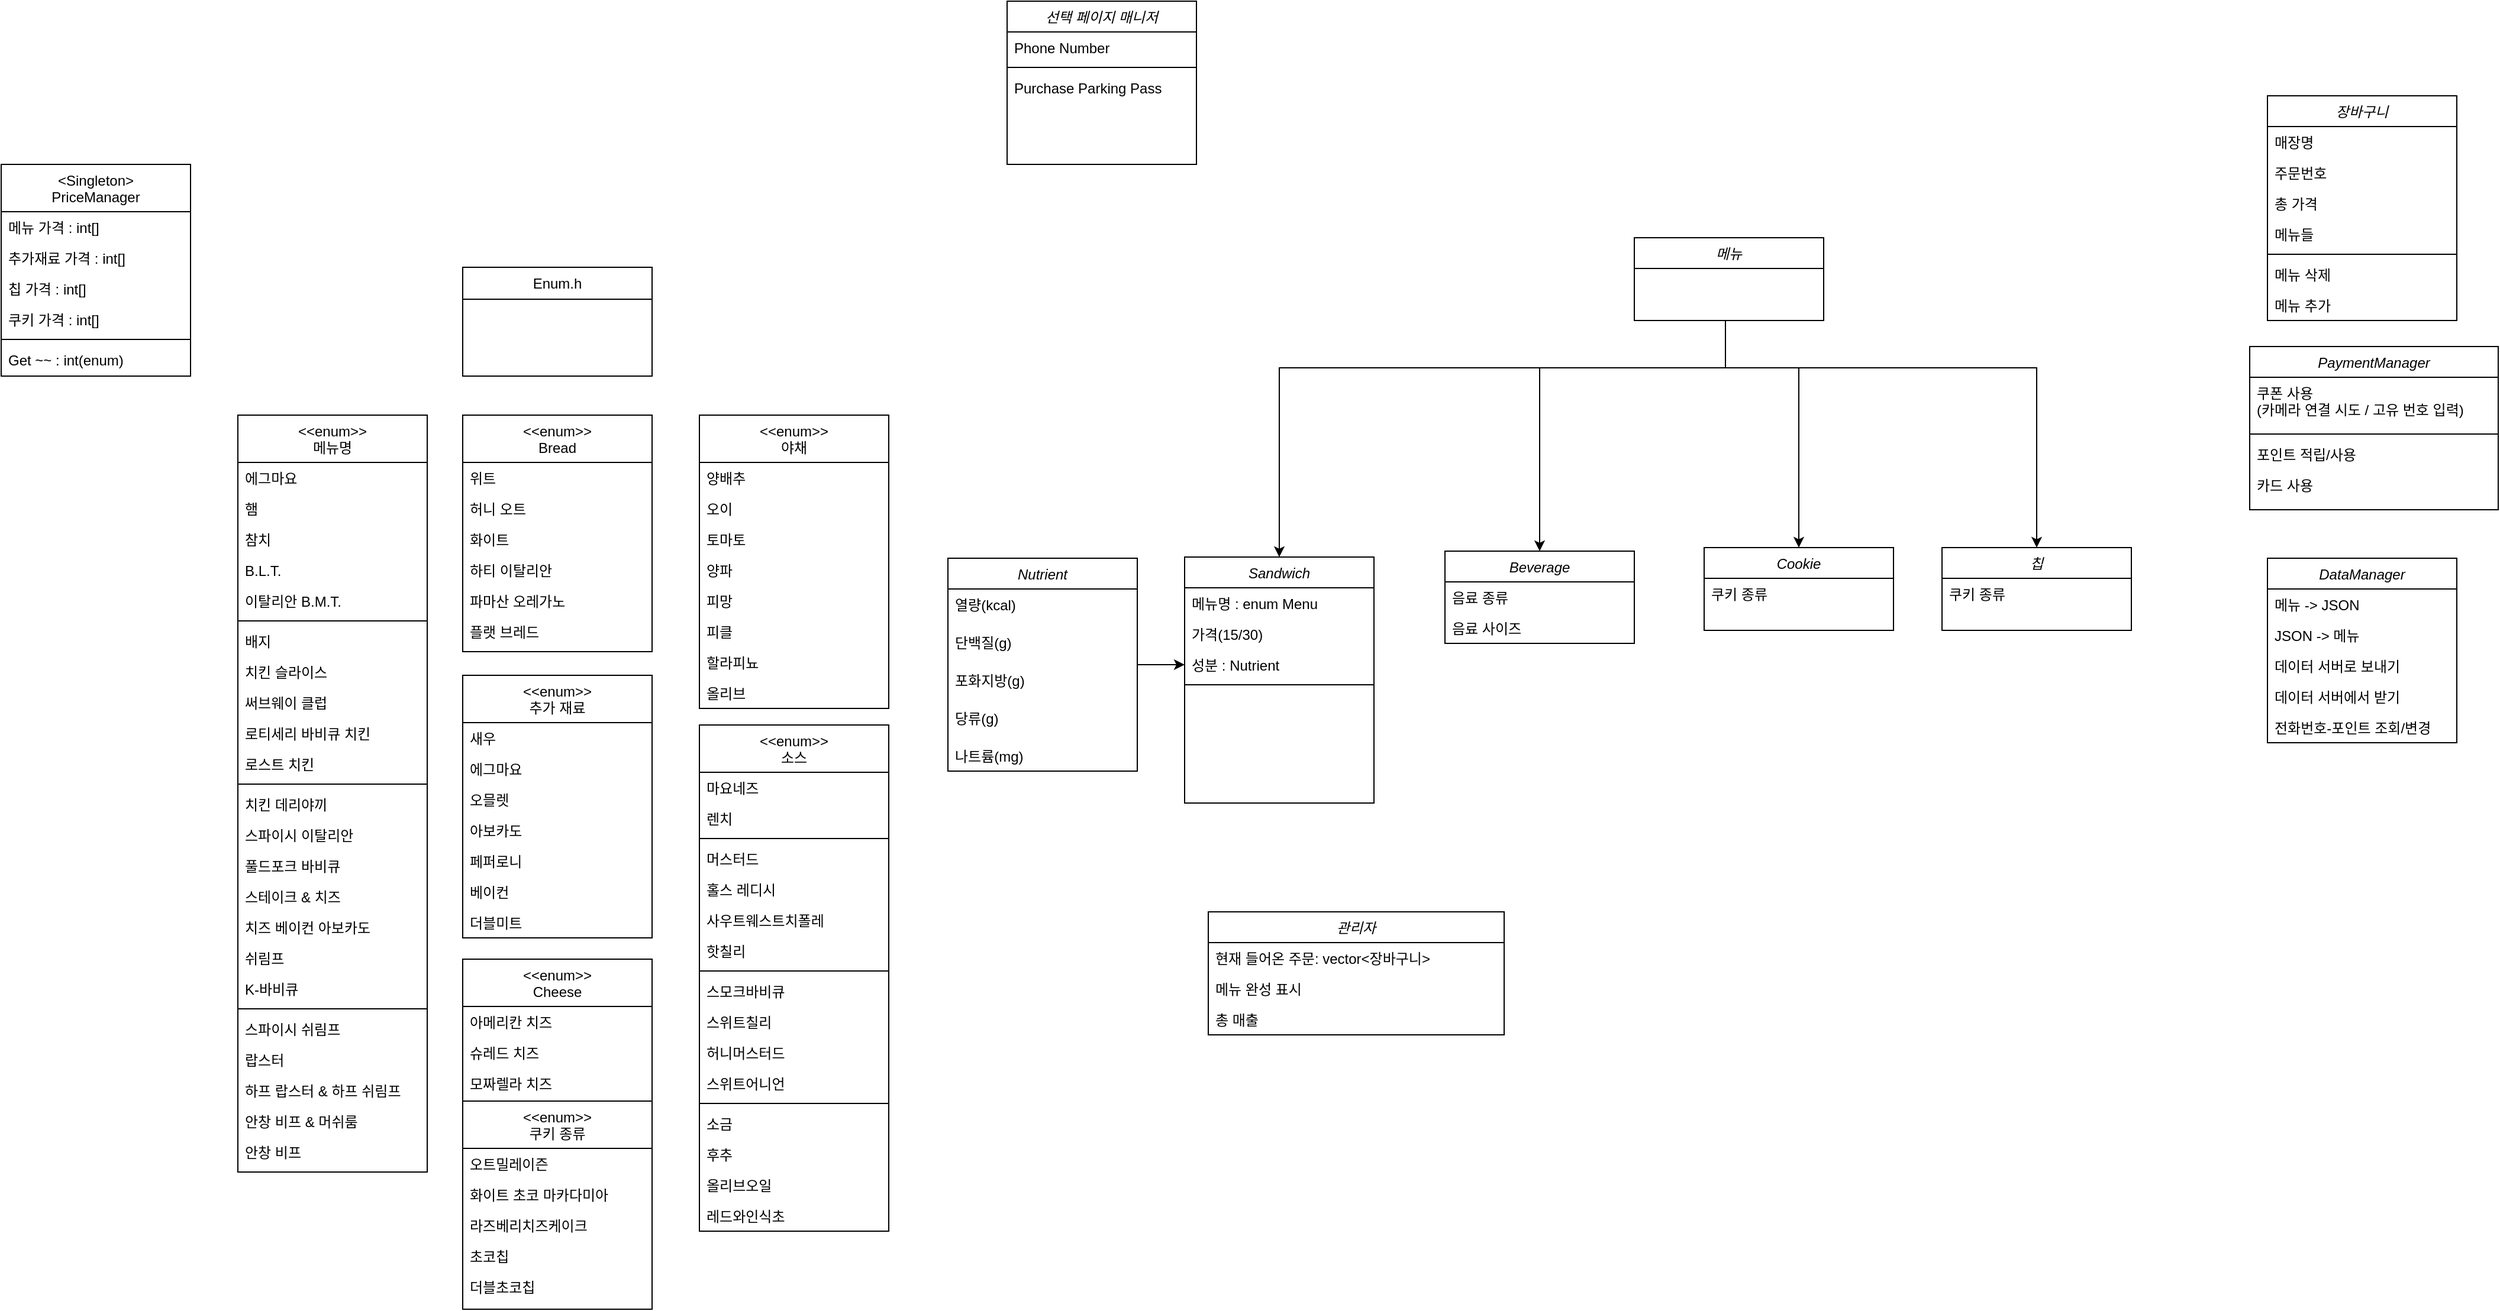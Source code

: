 <mxfile version="24.5.5" type="github">
  <diagram id="C5RBs43oDa-KdzZeNtuy" name="Page-1">
    <mxGraphModel dx="2555" dy="922" grid="1" gridSize="10" guides="1" tooltips="1" connect="1" arrows="1" fold="1" page="1" pageScale="1" pageWidth="827" pageHeight="1169" math="0" shadow="0">
      <root>
        <mxCell id="WIyWlLk6GJQsqaUBKTNV-0" />
        <mxCell id="WIyWlLk6GJQsqaUBKTNV-1" parent="WIyWlLk6GJQsqaUBKTNV-0" />
        <mxCell id="HlhbXuRmDf55zSFs6pWT-0" value="Sandwich" style="swimlane;fontStyle=2;align=center;verticalAlign=top;childLayout=stackLayout;horizontal=1;startSize=26;horizontalStack=0;resizeParent=1;resizeLast=0;collapsible=1;marginBottom=0;rounded=0;shadow=0;strokeWidth=1;" vertex="1" parent="WIyWlLk6GJQsqaUBKTNV-1">
          <mxGeometry x="290" y="590" width="160" height="208" as="geometry">
            <mxRectangle x="230" y="140" width="160" height="26" as="alternateBounds" />
          </mxGeometry>
        </mxCell>
        <mxCell id="HlhbXuRmDf55zSFs6pWT-2" value="메뉴명 : enum Menu" style="text;align=left;verticalAlign=top;spacingLeft=4;spacingRight=4;overflow=hidden;rotatable=0;points=[[0,0.5],[1,0.5]];portConstraint=eastwest;rounded=0;shadow=0;html=0;" vertex="1" parent="HlhbXuRmDf55zSFs6pWT-0">
          <mxGeometry y="26" width="160" height="26" as="geometry" />
        </mxCell>
        <mxCell id="HlhbXuRmDf55zSFs6pWT-18" value="가격(15/30)" style="text;align=left;verticalAlign=top;spacingLeft=4;spacingRight=4;overflow=hidden;rotatable=0;points=[[0,0.5],[1,0.5]];portConstraint=eastwest;rounded=0;shadow=0;html=0;" vertex="1" parent="HlhbXuRmDf55zSFs6pWT-0">
          <mxGeometry y="52" width="160" height="26" as="geometry" />
        </mxCell>
        <mxCell id="HlhbXuRmDf55zSFs6pWT-5" value="성분 : Nutrient" style="text;align=left;verticalAlign=top;spacingLeft=4;spacingRight=4;overflow=hidden;rotatable=0;points=[[0,0.5],[1,0.5]];portConstraint=eastwest;" vertex="1" parent="HlhbXuRmDf55zSFs6pWT-0">
          <mxGeometry y="78" width="160" height="26" as="geometry" />
        </mxCell>
        <mxCell id="HlhbXuRmDf55zSFs6pWT-4" value="" style="line;html=1;strokeWidth=1;align=left;verticalAlign=middle;spacingTop=-1;spacingLeft=3;spacingRight=3;rotatable=0;labelPosition=right;points=[];portConstraint=eastwest;" vertex="1" parent="HlhbXuRmDf55zSFs6pWT-0">
          <mxGeometry y="104" width="160" height="8" as="geometry" />
        </mxCell>
        <mxCell id="HlhbXuRmDf55zSFs6pWT-6" value="Beverage" style="swimlane;fontStyle=2;align=center;verticalAlign=top;childLayout=stackLayout;horizontal=1;startSize=26;horizontalStack=0;resizeParent=1;resizeLast=0;collapsible=1;marginBottom=0;rounded=0;shadow=0;strokeWidth=1;" vertex="1" parent="WIyWlLk6GJQsqaUBKTNV-1">
          <mxGeometry x="510" y="585" width="160" height="78" as="geometry">
            <mxRectangle x="230" y="140" width="160" height="26" as="alternateBounds" />
          </mxGeometry>
        </mxCell>
        <mxCell id="HlhbXuRmDf55zSFs6pWT-7" value="음료 종류" style="text;align=left;verticalAlign=top;spacingLeft=4;spacingRight=4;overflow=hidden;rotatable=0;points=[[0,0.5],[1,0.5]];portConstraint=eastwest;rounded=0;shadow=0;html=0;" vertex="1" parent="HlhbXuRmDf55zSFs6pWT-6">
          <mxGeometry y="26" width="160" height="26" as="geometry" />
        </mxCell>
        <mxCell id="HlhbXuRmDf55zSFs6pWT-9" value="음료 사이즈" style="text;align=left;verticalAlign=top;spacingLeft=4;spacingRight=4;overflow=hidden;rotatable=0;points=[[0,0.5],[1,0.5]];portConstraint=eastwest;" vertex="1" parent="HlhbXuRmDf55zSFs6pWT-6">
          <mxGeometry y="52" width="160" height="26" as="geometry" />
        </mxCell>
        <mxCell id="HlhbXuRmDf55zSFs6pWT-14" value="PaymentManager" style="swimlane;fontStyle=2;align=center;verticalAlign=top;childLayout=stackLayout;horizontal=1;startSize=26;horizontalStack=0;resizeParent=1;resizeLast=0;collapsible=1;marginBottom=0;rounded=0;shadow=0;strokeWidth=1;" vertex="1" parent="WIyWlLk6GJQsqaUBKTNV-1">
          <mxGeometry x="1190" y="412" width="210" height="138" as="geometry">
            <mxRectangle x="230" y="140" width="160" height="26" as="alternateBounds" />
          </mxGeometry>
        </mxCell>
        <mxCell id="HlhbXuRmDf55zSFs6pWT-15" value="쿠폰 사용&#xa;(카메라 연결 시도 / 고유 번호 입력)" style="text;align=left;verticalAlign=top;spacingLeft=4;spacingRight=4;overflow=hidden;rotatable=0;points=[[0,0.5],[1,0.5]];portConstraint=eastwest;rounded=0;shadow=0;html=0;" vertex="1" parent="HlhbXuRmDf55zSFs6pWT-14">
          <mxGeometry y="26" width="210" height="44" as="geometry" />
        </mxCell>
        <mxCell id="HlhbXuRmDf55zSFs6pWT-16" value="" style="line;html=1;strokeWidth=1;align=left;verticalAlign=middle;spacingTop=-1;spacingLeft=3;spacingRight=3;rotatable=0;labelPosition=right;points=[];portConstraint=eastwest;" vertex="1" parent="HlhbXuRmDf55zSFs6pWT-14">
          <mxGeometry y="70" width="210" height="8" as="geometry" />
        </mxCell>
        <mxCell id="HlhbXuRmDf55zSFs6pWT-207" value="포인트 적립/사용" style="text;align=left;verticalAlign=top;spacingLeft=4;spacingRight=4;overflow=hidden;rotatable=0;points=[[0,0.5],[1,0.5]];portConstraint=eastwest;rounded=0;shadow=0;html=0;" vertex="1" parent="HlhbXuRmDf55zSFs6pWT-14">
          <mxGeometry y="78" width="210" height="26" as="geometry" />
        </mxCell>
        <mxCell id="HlhbXuRmDf55zSFs6pWT-213" value="카드 사용" style="text;align=left;verticalAlign=top;spacingLeft=4;spacingRight=4;overflow=hidden;rotatable=0;points=[[0,0.5],[1,0.5]];portConstraint=eastwest;rounded=0;shadow=0;html=0;" vertex="1" parent="HlhbXuRmDf55zSFs6pWT-14">
          <mxGeometry y="104" width="210" height="26" as="geometry" />
        </mxCell>
        <mxCell id="HlhbXuRmDf55zSFs6pWT-31" style="edgeStyle=orthogonalEdgeStyle;rounded=0;orthogonalLoop=1;jettySize=auto;html=1;" edge="1" parent="WIyWlLk6GJQsqaUBKTNV-1" source="HlhbXuRmDf55zSFs6pWT-22" target="HlhbXuRmDf55zSFs6pWT-5">
          <mxGeometry relative="1" as="geometry" />
        </mxCell>
        <mxCell id="HlhbXuRmDf55zSFs6pWT-22" value="Nutrient" style="swimlane;fontStyle=2;align=center;verticalAlign=top;childLayout=stackLayout;horizontal=1;startSize=26;horizontalStack=0;resizeParent=1;resizeLast=0;collapsible=1;marginBottom=0;rounded=0;shadow=0;strokeWidth=1;" vertex="1" parent="WIyWlLk6GJQsqaUBKTNV-1">
          <mxGeometry x="90" y="591" width="160" height="180" as="geometry">
            <mxRectangle x="230" y="140" width="160" height="26" as="alternateBounds" />
          </mxGeometry>
        </mxCell>
        <mxCell id="HlhbXuRmDf55zSFs6pWT-25" value="열량(kcal)" style="text;align=left;verticalAlign=top;spacingLeft=4;spacingRight=4;overflow=hidden;rotatable=0;points=[[0,0.5],[1,0.5]];portConstraint=eastwest;rounded=0;shadow=0;html=0;" vertex="1" parent="HlhbXuRmDf55zSFs6pWT-22">
          <mxGeometry y="26" width="160" height="32" as="geometry" />
        </mxCell>
        <mxCell id="HlhbXuRmDf55zSFs6pWT-27" value="단백질(g)" style="text;align=left;verticalAlign=top;spacingLeft=4;spacingRight=4;overflow=hidden;rotatable=0;points=[[0,0.5],[1,0.5]];portConstraint=eastwest;rounded=0;shadow=0;html=0;" vertex="1" parent="HlhbXuRmDf55zSFs6pWT-22">
          <mxGeometry y="58" width="160" height="32" as="geometry" />
        </mxCell>
        <mxCell id="HlhbXuRmDf55zSFs6pWT-28" value="포화지방(g)" style="text;align=left;verticalAlign=top;spacingLeft=4;spacingRight=4;overflow=hidden;rotatable=0;points=[[0,0.5],[1,0.5]];portConstraint=eastwest;rounded=0;shadow=0;html=0;" vertex="1" parent="HlhbXuRmDf55zSFs6pWT-22">
          <mxGeometry y="90" width="160" height="32" as="geometry" />
        </mxCell>
        <mxCell id="HlhbXuRmDf55zSFs6pWT-30" value="당류(g)" style="text;align=left;verticalAlign=top;spacingLeft=4;spacingRight=4;overflow=hidden;rotatable=0;points=[[0,0.5],[1,0.5]];portConstraint=eastwest;rounded=0;shadow=0;html=0;" vertex="1" parent="HlhbXuRmDf55zSFs6pWT-22">
          <mxGeometry y="122" width="160" height="32" as="geometry" />
        </mxCell>
        <mxCell id="HlhbXuRmDf55zSFs6pWT-29" value="나트륨(mg)" style="text;align=left;verticalAlign=top;spacingLeft=4;spacingRight=4;overflow=hidden;rotatable=0;points=[[0,0.5],[1,0.5]];portConstraint=eastwest;" vertex="1" parent="HlhbXuRmDf55zSFs6pWT-22">
          <mxGeometry y="154" width="160" height="26" as="geometry" />
        </mxCell>
        <mxCell id="HlhbXuRmDf55zSFs6pWT-32" value="&lt;&lt;enum&gt;&gt;&#xa;메뉴명" style="swimlane;fontStyle=0;align=center;verticalAlign=top;childLayout=stackLayout;horizontal=1;startSize=40;horizontalStack=0;resizeParent=1;resizeLast=0;collapsible=1;marginBottom=0;rounded=0;shadow=0;strokeWidth=1;" vertex="1" parent="WIyWlLk6GJQsqaUBKTNV-1">
          <mxGeometry x="-510" y="470" width="160" height="640" as="geometry">
            <mxRectangle x="340" y="380" width="170" height="26" as="alternateBounds" />
          </mxGeometry>
        </mxCell>
        <mxCell id="HlhbXuRmDf55zSFs6pWT-33" value="에그마요" style="text;align=left;verticalAlign=top;spacingLeft=4;spacingRight=4;overflow=hidden;rotatable=0;points=[[0,0.5],[1,0.5]];portConstraint=eastwest;" vertex="1" parent="HlhbXuRmDf55zSFs6pWT-32">
          <mxGeometry y="40" width="160" height="26" as="geometry" />
        </mxCell>
        <mxCell id="HlhbXuRmDf55zSFs6pWT-35" value="햄" style="text;align=left;verticalAlign=top;spacingLeft=4;spacingRight=4;overflow=hidden;rotatable=0;points=[[0,0.5],[1,0.5]];portConstraint=eastwest;" vertex="1" parent="HlhbXuRmDf55zSFs6pWT-32">
          <mxGeometry y="66" width="160" height="26" as="geometry" />
        </mxCell>
        <mxCell id="HlhbXuRmDf55zSFs6pWT-40" value="참치" style="text;align=left;verticalAlign=top;spacingLeft=4;spacingRight=4;overflow=hidden;rotatable=0;points=[[0,0.5],[1,0.5]];portConstraint=eastwest;" vertex="1" parent="HlhbXuRmDf55zSFs6pWT-32">
          <mxGeometry y="92" width="160" height="26" as="geometry" />
        </mxCell>
        <mxCell id="HlhbXuRmDf55zSFs6pWT-37" value="B.L.T." style="text;align=left;verticalAlign=top;spacingLeft=4;spacingRight=4;overflow=hidden;rotatable=0;points=[[0,0.5],[1,0.5]];portConstraint=eastwest;" vertex="1" parent="HlhbXuRmDf55zSFs6pWT-32">
          <mxGeometry y="118" width="160" height="26" as="geometry" />
        </mxCell>
        <mxCell id="HlhbXuRmDf55zSFs6pWT-39" value="이탈리안 B.M.T." style="text;align=left;verticalAlign=top;spacingLeft=4;spacingRight=4;overflow=hidden;rotatable=0;points=[[0,0.5],[1,0.5]];portConstraint=eastwest;" vertex="1" parent="HlhbXuRmDf55zSFs6pWT-32">
          <mxGeometry y="144" width="160" height="26" as="geometry" />
        </mxCell>
        <mxCell id="HlhbXuRmDf55zSFs6pWT-42" value="" style="line;html=1;strokeWidth=1;align=left;verticalAlign=middle;spacingTop=-1;spacingLeft=3;spacingRight=3;rotatable=0;labelPosition=right;points=[];portConstraint=eastwest;" vertex="1" parent="HlhbXuRmDf55zSFs6pWT-32">
          <mxGeometry y="170" width="160" height="8" as="geometry" />
        </mxCell>
        <mxCell id="HlhbXuRmDf55zSFs6pWT-36" value="배지" style="text;align=left;verticalAlign=top;spacingLeft=4;spacingRight=4;overflow=hidden;rotatable=0;points=[[0,0.5],[1,0.5]];portConstraint=eastwest;" vertex="1" parent="HlhbXuRmDf55zSFs6pWT-32">
          <mxGeometry y="178" width="160" height="26" as="geometry" />
        </mxCell>
        <mxCell id="HlhbXuRmDf55zSFs6pWT-38" value="치킨 슬라이스" style="text;align=left;verticalAlign=top;spacingLeft=4;spacingRight=4;overflow=hidden;rotatable=0;points=[[0,0.5],[1,0.5]];portConstraint=eastwest;" vertex="1" parent="HlhbXuRmDf55zSFs6pWT-32">
          <mxGeometry y="204" width="160" height="26" as="geometry" />
        </mxCell>
        <mxCell id="HlhbXuRmDf55zSFs6pWT-41" value="써브웨이 클럽" style="text;align=left;verticalAlign=top;spacingLeft=4;spacingRight=4;overflow=hidden;rotatable=0;points=[[0,0.5],[1,0.5]];portConstraint=eastwest;" vertex="1" parent="HlhbXuRmDf55zSFs6pWT-32">
          <mxGeometry y="230" width="160" height="26" as="geometry" />
        </mxCell>
        <mxCell id="HlhbXuRmDf55zSFs6pWT-43" value="로티세리 바비큐 치킨" style="text;align=left;verticalAlign=top;spacingLeft=4;spacingRight=4;overflow=hidden;rotatable=0;points=[[0,0.5],[1,0.5]];portConstraint=eastwest;" vertex="1" parent="HlhbXuRmDf55zSFs6pWT-32">
          <mxGeometry y="256" width="160" height="26" as="geometry" />
        </mxCell>
        <mxCell id="HlhbXuRmDf55zSFs6pWT-44" value="로스트 치킨" style="text;align=left;verticalAlign=top;spacingLeft=4;spacingRight=4;overflow=hidden;rotatable=0;points=[[0,0.5],[1,0.5]];portConstraint=eastwest;" vertex="1" parent="HlhbXuRmDf55zSFs6pWT-32">
          <mxGeometry y="282" width="160" height="26" as="geometry" />
        </mxCell>
        <mxCell id="HlhbXuRmDf55zSFs6pWT-46" value="" style="line;html=1;strokeWidth=1;align=left;verticalAlign=middle;spacingTop=-1;spacingLeft=3;spacingRight=3;rotatable=0;labelPosition=right;points=[];portConstraint=eastwest;" vertex="1" parent="HlhbXuRmDf55zSFs6pWT-32">
          <mxGeometry y="308" width="160" height="8" as="geometry" />
        </mxCell>
        <mxCell id="HlhbXuRmDf55zSFs6pWT-45" value="치킨 데리야끼" style="text;align=left;verticalAlign=top;spacingLeft=4;spacingRight=4;overflow=hidden;rotatable=0;points=[[0,0.5],[1,0.5]];portConstraint=eastwest;" vertex="1" parent="HlhbXuRmDf55zSFs6pWT-32">
          <mxGeometry y="316" width="160" height="26" as="geometry" />
        </mxCell>
        <mxCell id="HlhbXuRmDf55zSFs6pWT-48" value="스파이시 이탈리안" style="text;align=left;verticalAlign=top;spacingLeft=4;spacingRight=4;overflow=hidden;rotatable=0;points=[[0,0.5],[1,0.5]];portConstraint=eastwest;" vertex="1" parent="HlhbXuRmDf55zSFs6pWT-32">
          <mxGeometry y="342" width="160" height="26" as="geometry" />
        </mxCell>
        <mxCell id="HlhbXuRmDf55zSFs6pWT-49" value="풀드포크 바비큐" style="text;align=left;verticalAlign=top;spacingLeft=4;spacingRight=4;overflow=hidden;rotatable=0;points=[[0,0.5],[1,0.5]];portConstraint=eastwest;" vertex="1" parent="HlhbXuRmDf55zSFs6pWT-32">
          <mxGeometry y="368" width="160" height="26" as="geometry" />
        </mxCell>
        <mxCell id="HlhbXuRmDf55zSFs6pWT-50" value="스테이크 &amp; 치즈" style="text;align=left;verticalAlign=top;spacingLeft=4;spacingRight=4;overflow=hidden;rotatable=0;points=[[0,0.5],[1,0.5]];portConstraint=eastwest;" vertex="1" parent="HlhbXuRmDf55zSFs6pWT-32">
          <mxGeometry y="394" width="160" height="26" as="geometry" />
        </mxCell>
        <mxCell id="HlhbXuRmDf55zSFs6pWT-51" value="치즈 베이컨 아보카도" style="text;align=left;verticalAlign=top;spacingLeft=4;spacingRight=4;overflow=hidden;rotatable=0;points=[[0,0.5],[1,0.5]];portConstraint=eastwest;" vertex="1" parent="HlhbXuRmDf55zSFs6pWT-32">
          <mxGeometry y="420" width="160" height="26" as="geometry" />
        </mxCell>
        <mxCell id="HlhbXuRmDf55zSFs6pWT-52" value="쉬림프" style="text;align=left;verticalAlign=top;spacingLeft=4;spacingRight=4;overflow=hidden;rotatable=0;points=[[0,0.5],[1,0.5]];portConstraint=eastwest;" vertex="1" parent="HlhbXuRmDf55zSFs6pWT-32">
          <mxGeometry y="446" width="160" height="26" as="geometry" />
        </mxCell>
        <mxCell id="HlhbXuRmDf55zSFs6pWT-53" value="K-바비큐" style="text;align=left;verticalAlign=top;spacingLeft=4;spacingRight=4;overflow=hidden;rotatable=0;points=[[0,0.5],[1,0.5]];portConstraint=eastwest;" vertex="1" parent="HlhbXuRmDf55zSFs6pWT-32">
          <mxGeometry y="472" width="160" height="26" as="geometry" />
        </mxCell>
        <mxCell id="HlhbXuRmDf55zSFs6pWT-54" value="" style="line;html=1;strokeWidth=1;align=left;verticalAlign=middle;spacingTop=-1;spacingLeft=3;spacingRight=3;rotatable=0;labelPosition=right;points=[];portConstraint=eastwest;" vertex="1" parent="HlhbXuRmDf55zSFs6pWT-32">
          <mxGeometry y="498" width="160" height="8" as="geometry" />
        </mxCell>
        <mxCell id="HlhbXuRmDf55zSFs6pWT-55" value="스파이시 쉬림프" style="text;align=left;verticalAlign=top;spacingLeft=4;spacingRight=4;overflow=hidden;rotatable=0;points=[[0,0.5],[1,0.5]];portConstraint=eastwest;" vertex="1" parent="HlhbXuRmDf55zSFs6pWT-32">
          <mxGeometry y="506" width="160" height="26" as="geometry" />
        </mxCell>
        <mxCell id="HlhbXuRmDf55zSFs6pWT-56" value="랍스터" style="text;align=left;verticalAlign=top;spacingLeft=4;spacingRight=4;overflow=hidden;rotatable=0;points=[[0,0.5],[1,0.5]];portConstraint=eastwest;" vertex="1" parent="HlhbXuRmDf55zSFs6pWT-32">
          <mxGeometry y="532" width="160" height="26" as="geometry" />
        </mxCell>
        <mxCell id="HlhbXuRmDf55zSFs6pWT-57" value="하프 랍스터 &amp; 하프 쉬림프" style="text;align=left;verticalAlign=top;spacingLeft=4;spacingRight=4;overflow=hidden;rotatable=0;points=[[0,0.5],[1,0.5]];portConstraint=eastwest;" vertex="1" parent="HlhbXuRmDf55zSFs6pWT-32">
          <mxGeometry y="558" width="160" height="26" as="geometry" />
        </mxCell>
        <mxCell id="HlhbXuRmDf55zSFs6pWT-58" value="안창 비프 &amp; 머쉬룸" style="text;align=left;verticalAlign=top;spacingLeft=4;spacingRight=4;overflow=hidden;rotatable=0;points=[[0,0.5],[1,0.5]];portConstraint=eastwest;" vertex="1" parent="HlhbXuRmDf55zSFs6pWT-32">
          <mxGeometry y="584" width="160" height="26" as="geometry" />
        </mxCell>
        <mxCell id="HlhbXuRmDf55zSFs6pWT-59" value="안창 비프" style="text;align=left;verticalAlign=top;spacingLeft=4;spacingRight=4;overflow=hidden;rotatable=0;points=[[0,0.5],[1,0.5]];portConstraint=eastwest;" vertex="1" parent="HlhbXuRmDf55zSFs6pWT-32">
          <mxGeometry y="610" width="160" height="26" as="geometry" />
        </mxCell>
        <mxCell id="HlhbXuRmDf55zSFs6pWT-60" value="&lt;&lt;enum&gt;&gt;&#xa;Bread" style="swimlane;fontStyle=0;align=center;verticalAlign=top;childLayout=stackLayout;horizontal=1;startSize=40;horizontalStack=0;resizeParent=1;resizeLast=0;collapsible=1;marginBottom=0;rounded=0;shadow=0;strokeWidth=1;" vertex="1" parent="WIyWlLk6GJQsqaUBKTNV-1">
          <mxGeometry x="-320" y="470" width="160" height="200" as="geometry">
            <mxRectangle x="340" y="380" width="170" height="26" as="alternateBounds" />
          </mxGeometry>
        </mxCell>
        <mxCell id="HlhbXuRmDf55zSFs6pWT-61" value="위트" style="text;align=left;verticalAlign=top;spacingLeft=4;spacingRight=4;overflow=hidden;rotatable=0;points=[[0,0.5],[1,0.5]];portConstraint=eastwest;" vertex="1" parent="HlhbXuRmDf55zSFs6pWT-60">
          <mxGeometry y="40" width="160" height="26" as="geometry" />
        </mxCell>
        <mxCell id="HlhbXuRmDf55zSFs6pWT-62" value="허니 오트" style="text;align=left;verticalAlign=top;spacingLeft=4;spacingRight=4;overflow=hidden;rotatable=0;points=[[0,0.5],[1,0.5]];portConstraint=eastwest;" vertex="1" parent="HlhbXuRmDf55zSFs6pWT-60">
          <mxGeometry y="66" width="160" height="26" as="geometry" />
        </mxCell>
        <mxCell id="HlhbXuRmDf55zSFs6pWT-63" value="화이트" style="text;align=left;verticalAlign=top;spacingLeft=4;spacingRight=4;overflow=hidden;rotatable=0;points=[[0,0.5],[1,0.5]];portConstraint=eastwest;" vertex="1" parent="HlhbXuRmDf55zSFs6pWT-60">
          <mxGeometry y="92" width="160" height="26" as="geometry" />
        </mxCell>
        <mxCell id="HlhbXuRmDf55zSFs6pWT-64" value="하티 이탈리안" style="text;align=left;verticalAlign=top;spacingLeft=4;spacingRight=4;overflow=hidden;rotatable=0;points=[[0,0.5],[1,0.5]];portConstraint=eastwest;" vertex="1" parent="HlhbXuRmDf55zSFs6pWT-60">
          <mxGeometry y="118" width="160" height="26" as="geometry" />
        </mxCell>
        <mxCell id="HlhbXuRmDf55zSFs6pWT-65" value="파마산 오레가노" style="text;align=left;verticalAlign=top;spacingLeft=4;spacingRight=4;overflow=hidden;rotatable=0;points=[[0,0.5],[1,0.5]];portConstraint=eastwest;" vertex="1" parent="HlhbXuRmDf55zSFs6pWT-60">
          <mxGeometry y="144" width="160" height="26" as="geometry" />
        </mxCell>
        <mxCell id="HlhbXuRmDf55zSFs6pWT-67" value="플랫 브레드" style="text;align=left;verticalAlign=top;spacingLeft=4;spacingRight=4;overflow=hidden;rotatable=0;points=[[0,0.5],[1,0.5]];portConstraint=eastwest;" vertex="1" parent="HlhbXuRmDf55zSFs6pWT-60">
          <mxGeometry y="170" width="160" height="26" as="geometry" />
        </mxCell>
        <mxCell id="HlhbXuRmDf55zSFs6pWT-86" value="&lt;&lt;enum&gt;&gt;&#xa;추가 재료" style="swimlane;fontStyle=0;align=center;verticalAlign=top;childLayout=stackLayout;horizontal=1;startSize=40;horizontalStack=0;resizeParent=1;resizeLast=0;collapsible=1;marginBottom=0;rounded=0;shadow=0;strokeWidth=1;" vertex="1" parent="WIyWlLk6GJQsqaUBKTNV-1">
          <mxGeometry x="-320" y="690" width="160" height="222" as="geometry">
            <mxRectangle x="340" y="380" width="170" height="26" as="alternateBounds" />
          </mxGeometry>
        </mxCell>
        <mxCell id="HlhbXuRmDf55zSFs6pWT-87" value="새우" style="text;align=left;verticalAlign=top;spacingLeft=4;spacingRight=4;overflow=hidden;rotatable=0;points=[[0,0.5],[1,0.5]];portConstraint=eastwest;" vertex="1" parent="HlhbXuRmDf55zSFs6pWT-86">
          <mxGeometry y="40" width="160" height="26" as="geometry" />
        </mxCell>
        <mxCell id="HlhbXuRmDf55zSFs6pWT-88" value="에그마요" style="text;align=left;verticalAlign=top;spacingLeft=4;spacingRight=4;overflow=hidden;rotatable=0;points=[[0,0.5],[1,0.5]];portConstraint=eastwest;" vertex="1" parent="HlhbXuRmDf55zSFs6pWT-86">
          <mxGeometry y="66" width="160" height="26" as="geometry" />
        </mxCell>
        <mxCell id="HlhbXuRmDf55zSFs6pWT-89" value="오믈렛" style="text;align=left;verticalAlign=top;spacingLeft=4;spacingRight=4;overflow=hidden;rotatable=0;points=[[0,0.5],[1,0.5]];portConstraint=eastwest;" vertex="1" parent="HlhbXuRmDf55zSFs6pWT-86">
          <mxGeometry y="92" width="160" height="26" as="geometry" />
        </mxCell>
        <mxCell id="HlhbXuRmDf55zSFs6pWT-90" value="아보카도" style="text;align=left;verticalAlign=top;spacingLeft=4;spacingRight=4;overflow=hidden;rotatable=0;points=[[0,0.5],[1,0.5]];portConstraint=eastwest;" vertex="1" parent="HlhbXuRmDf55zSFs6pWT-86">
          <mxGeometry y="118" width="160" height="26" as="geometry" />
        </mxCell>
        <mxCell id="HlhbXuRmDf55zSFs6pWT-91" value="페퍼로니" style="text;align=left;verticalAlign=top;spacingLeft=4;spacingRight=4;overflow=hidden;rotatable=0;points=[[0,0.5],[1,0.5]];portConstraint=eastwest;" vertex="1" parent="HlhbXuRmDf55zSFs6pWT-86">
          <mxGeometry y="144" width="160" height="26" as="geometry" />
        </mxCell>
        <mxCell id="HlhbXuRmDf55zSFs6pWT-92" value="베이컨" style="text;align=left;verticalAlign=top;spacingLeft=4;spacingRight=4;overflow=hidden;rotatable=0;points=[[0,0.5],[1,0.5]];portConstraint=eastwest;" vertex="1" parent="HlhbXuRmDf55zSFs6pWT-86">
          <mxGeometry y="170" width="160" height="26" as="geometry" />
        </mxCell>
        <mxCell id="HlhbXuRmDf55zSFs6pWT-100" value="더블미트" style="text;align=left;verticalAlign=top;spacingLeft=4;spacingRight=4;overflow=hidden;rotatable=0;points=[[0,0.5],[1,0.5]];portConstraint=eastwest;" vertex="1" parent="HlhbXuRmDf55zSFs6pWT-86">
          <mxGeometry y="196" width="160" height="26" as="geometry" />
        </mxCell>
        <mxCell id="HlhbXuRmDf55zSFs6pWT-93" value="&lt;&lt;enum&gt;&gt;&#xa;Cheese" style="swimlane;fontStyle=0;align=center;verticalAlign=top;childLayout=stackLayout;horizontal=1;startSize=40;horizontalStack=0;resizeParent=1;resizeLast=0;collapsible=1;marginBottom=0;rounded=0;shadow=0;strokeWidth=1;" vertex="1" parent="WIyWlLk6GJQsqaUBKTNV-1">
          <mxGeometry x="-320" y="930" width="160" height="120" as="geometry">
            <mxRectangle x="340" y="380" width="170" height="26" as="alternateBounds" />
          </mxGeometry>
        </mxCell>
        <mxCell id="HlhbXuRmDf55zSFs6pWT-94" value="아메리칸 치즈" style="text;align=left;verticalAlign=top;spacingLeft=4;spacingRight=4;overflow=hidden;rotatable=0;points=[[0,0.5],[1,0.5]];portConstraint=eastwest;" vertex="1" parent="HlhbXuRmDf55zSFs6pWT-93">
          <mxGeometry y="40" width="160" height="26" as="geometry" />
        </mxCell>
        <mxCell id="HlhbXuRmDf55zSFs6pWT-95" value="슈레드 치즈" style="text;align=left;verticalAlign=top;spacingLeft=4;spacingRight=4;overflow=hidden;rotatable=0;points=[[0,0.5],[1,0.5]];portConstraint=eastwest;" vertex="1" parent="HlhbXuRmDf55zSFs6pWT-93">
          <mxGeometry y="66" width="160" height="26" as="geometry" />
        </mxCell>
        <mxCell id="HlhbXuRmDf55zSFs6pWT-96" value="모짜렐라 치즈" style="text;align=left;verticalAlign=top;spacingLeft=4;spacingRight=4;overflow=hidden;rotatable=0;points=[[0,0.5],[1,0.5]];portConstraint=eastwest;" vertex="1" parent="HlhbXuRmDf55zSFs6pWT-93">
          <mxGeometry y="92" width="160" height="26" as="geometry" />
        </mxCell>
        <mxCell id="HlhbXuRmDf55zSFs6pWT-101" value="&lt;&lt;enum&gt;&gt;&#xa;야채" style="swimlane;fontStyle=0;align=center;verticalAlign=top;childLayout=stackLayout;horizontal=1;startSize=40;horizontalStack=0;resizeParent=1;resizeLast=0;collapsible=1;marginBottom=0;rounded=0;shadow=0;strokeWidth=1;" vertex="1" parent="WIyWlLk6GJQsqaUBKTNV-1">
          <mxGeometry x="-120" y="470" width="160" height="248" as="geometry">
            <mxRectangle x="340" y="380" width="170" height="26" as="alternateBounds" />
          </mxGeometry>
        </mxCell>
        <mxCell id="HlhbXuRmDf55zSFs6pWT-102" value="양배추" style="text;align=left;verticalAlign=top;spacingLeft=4;spacingRight=4;overflow=hidden;rotatable=0;points=[[0,0.5],[1,0.5]];portConstraint=eastwest;" vertex="1" parent="HlhbXuRmDf55zSFs6pWT-101">
          <mxGeometry y="40" width="160" height="26" as="geometry" />
        </mxCell>
        <mxCell id="HlhbXuRmDf55zSFs6pWT-103" value="오이" style="text;align=left;verticalAlign=top;spacingLeft=4;spacingRight=4;overflow=hidden;rotatable=0;points=[[0,0.5],[1,0.5]];portConstraint=eastwest;" vertex="1" parent="HlhbXuRmDf55zSFs6pWT-101">
          <mxGeometry y="66" width="160" height="26" as="geometry" />
        </mxCell>
        <mxCell id="HlhbXuRmDf55zSFs6pWT-104" value="토마토" style="text;align=left;verticalAlign=top;spacingLeft=4;spacingRight=4;overflow=hidden;rotatable=0;points=[[0,0.5],[1,0.5]];portConstraint=eastwest;" vertex="1" parent="HlhbXuRmDf55zSFs6pWT-101">
          <mxGeometry y="92" width="160" height="26" as="geometry" />
        </mxCell>
        <mxCell id="HlhbXuRmDf55zSFs6pWT-105" value="양파" style="text;align=left;verticalAlign=top;spacingLeft=4;spacingRight=4;overflow=hidden;rotatable=0;points=[[0,0.5],[1,0.5]];portConstraint=eastwest;" vertex="1" parent="HlhbXuRmDf55zSFs6pWT-101">
          <mxGeometry y="118" width="160" height="26" as="geometry" />
        </mxCell>
        <mxCell id="HlhbXuRmDf55zSFs6pWT-106" value="피망" style="text;align=left;verticalAlign=top;spacingLeft=4;spacingRight=4;overflow=hidden;rotatable=0;points=[[0,0.5],[1,0.5]];portConstraint=eastwest;" vertex="1" parent="HlhbXuRmDf55zSFs6pWT-101">
          <mxGeometry y="144" width="160" height="26" as="geometry" />
        </mxCell>
        <mxCell id="HlhbXuRmDf55zSFs6pWT-108" value="피클" style="text;align=left;verticalAlign=top;spacingLeft=4;spacingRight=4;overflow=hidden;rotatable=0;points=[[0,0.5],[1,0.5]];portConstraint=eastwest;" vertex="1" parent="HlhbXuRmDf55zSFs6pWT-101">
          <mxGeometry y="170" width="160" height="26" as="geometry" />
        </mxCell>
        <mxCell id="HlhbXuRmDf55zSFs6pWT-107" value="할라피뇨" style="text;align=left;verticalAlign=top;spacingLeft=4;spacingRight=4;overflow=hidden;rotatable=0;points=[[0,0.5],[1,0.5]];portConstraint=eastwest;" vertex="1" parent="HlhbXuRmDf55zSFs6pWT-101">
          <mxGeometry y="196" width="160" height="26" as="geometry" />
        </mxCell>
        <mxCell id="HlhbXuRmDf55zSFs6pWT-109" value="올리브" style="text;align=left;verticalAlign=top;spacingLeft=4;spacingRight=4;overflow=hidden;rotatable=0;points=[[0,0.5],[1,0.5]];portConstraint=eastwest;" vertex="1" parent="HlhbXuRmDf55zSFs6pWT-101">
          <mxGeometry y="222" width="160" height="26" as="geometry" />
        </mxCell>
        <mxCell id="HlhbXuRmDf55zSFs6pWT-110" value="&lt;&lt;enum&gt;&gt;&#xa;소스" style="swimlane;fontStyle=0;align=center;verticalAlign=top;childLayout=stackLayout;horizontal=1;startSize=40;horizontalStack=0;resizeParent=1;resizeLast=0;collapsible=1;marginBottom=0;rounded=0;shadow=0;strokeWidth=1;" vertex="1" parent="WIyWlLk6GJQsqaUBKTNV-1">
          <mxGeometry x="-120" y="732" width="160" height="428" as="geometry">
            <mxRectangle x="340" y="380" width="170" height="26" as="alternateBounds" />
          </mxGeometry>
        </mxCell>
        <mxCell id="HlhbXuRmDf55zSFs6pWT-111" value="마요네즈" style="text;align=left;verticalAlign=top;spacingLeft=4;spacingRight=4;overflow=hidden;rotatable=0;points=[[0,0.5],[1,0.5]];portConstraint=eastwest;" vertex="1" parent="HlhbXuRmDf55zSFs6pWT-110">
          <mxGeometry y="40" width="160" height="26" as="geometry" />
        </mxCell>
        <mxCell id="HlhbXuRmDf55zSFs6pWT-112" value="렌치" style="text;align=left;verticalAlign=top;spacingLeft=4;spacingRight=4;overflow=hidden;rotatable=0;points=[[0,0.5],[1,0.5]];portConstraint=eastwest;" vertex="1" parent="HlhbXuRmDf55zSFs6pWT-110">
          <mxGeometry y="66" width="160" height="26" as="geometry" />
        </mxCell>
        <mxCell id="HlhbXuRmDf55zSFs6pWT-119" value="" style="line;html=1;strokeWidth=1;align=left;verticalAlign=middle;spacingTop=-1;spacingLeft=3;spacingRight=3;rotatable=0;labelPosition=right;points=[];portConstraint=eastwest;" vertex="1" parent="HlhbXuRmDf55zSFs6pWT-110">
          <mxGeometry y="92" width="160" height="8" as="geometry" />
        </mxCell>
        <mxCell id="HlhbXuRmDf55zSFs6pWT-113" value="머스터드" style="text;align=left;verticalAlign=top;spacingLeft=4;spacingRight=4;overflow=hidden;rotatable=0;points=[[0,0.5],[1,0.5]];portConstraint=eastwest;" vertex="1" parent="HlhbXuRmDf55zSFs6pWT-110">
          <mxGeometry y="100" width="160" height="26" as="geometry" />
        </mxCell>
        <mxCell id="HlhbXuRmDf55zSFs6pWT-114" value="홀스 레디시" style="text;align=left;verticalAlign=top;spacingLeft=4;spacingRight=4;overflow=hidden;rotatable=0;points=[[0,0.5],[1,0.5]];portConstraint=eastwest;" vertex="1" parent="HlhbXuRmDf55zSFs6pWT-110">
          <mxGeometry y="126" width="160" height="26" as="geometry" />
        </mxCell>
        <mxCell id="HlhbXuRmDf55zSFs6pWT-115" value="사우트웨스트치폴레" style="text;align=left;verticalAlign=top;spacingLeft=4;spacingRight=4;overflow=hidden;rotatable=0;points=[[0,0.5],[1,0.5]];portConstraint=eastwest;" vertex="1" parent="HlhbXuRmDf55zSFs6pWT-110">
          <mxGeometry y="152" width="160" height="26" as="geometry" />
        </mxCell>
        <mxCell id="HlhbXuRmDf55zSFs6pWT-116" value="핫칠리" style="text;align=left;verticalAlign=top;spacingLeft=4;spacingRight=4;overflow=hidden;rotatable=0;points=[[0,0.5],[1,0.5]];portConstraint=eastwest;" vertex="1" parent="HlhbXuRmDf55zSFs6pWT-110">
          <mxGeometry y="178" width="160" height="26" as="geometry" />
        </mxCell>
        <mxCell id="HlhbXuRmDf55zSFs6pWT-120" value="" style="line;html=1;strokeWidth=1;align=left;verticalAlign=middle;spacingTop=-1;spacingLeft=3;spacingRight=3;rotatable=0;labelPosition=right;points=[];portConstraint=eastwest;" vertex="1" parent="HlhbXuRmDf55zSFs6pWT-110">
          <mxGeometry y="204" width="160" height="8" as="geometry" />
        </mxCell>
        <mxCell id="HlhbXuRmDf55zSFs6pWT-117" value="스모크바비큐" style="text;align=left;verticalAlign=top;spacingLeft=4;spacingRight=4;overflow=hidden;rotatable=0;points=[[0,0.5],[1,0.5]];portConstraint=eastwest;" vertex="1" parent="HlhbXuRmDf55zSFs6pWT-110">
          <mxGeometry y="212" width="160" height="26" as="geometry" />
        </mxCell>
        <mxCell id="HlhbXuRmDf55zSFs6pWT-118" value="스위트칠리" style="text;align=left;verticalAlign=top;spacingLeft=4;spacingRight=4;overflow=hidden;rotatable=0;points=[[0,0.5],[1,0.5]];portConstraint=eastwest;" vertex="1" parent="HlhbXuRmDf55zSFs6pWT-110">
          <mxGeometry y="238" width="160" height="26" as="geometry" />
        </mxCell>
        <mxCell id="HlhbXuRmDf55zSFs6pWT-121" value="허니머스터드" style="text;align=left;verticalAlign=top;spacingLeft=4;spacingRight=4;overflow=hidden;rotatable=0;points=[[0,0.5],[1,0.5]];portConstraint=eastwest;" vertex="1" parent="HlhbXuRmDf55zSFs6pWT-110">
          <mxGeometry y="264" width="160" height="26" as="geometry" />
        </mxCell>
        <mxCell id="HlhbXuRmDf55zSFs6pWT-122" value="스위트어니언" style="text;align=left;verticalAlign=top;spacingLeft=4;spacingRight=4;overflow=hidden;rotatable=0;points=[[0,0.5],[1,0.5]];portConstraint=eastwest;" vertex="1" parent="HlhbXuRmDf55zSFs6pWT-110">
          <mxGeometry y="290" width="160" height="26" as="geometry" />
        </mxCell>
        <mxCell id="HlhbXuRmDf55zSFs6pWT-124" value="" style="line;html=1;strokeWidth=1;align=left;verticalAlign=middle;spacingTop=-1;spacingLeft=3;spacingRight=3;rotatable=0;labelPosition=right;points=[];portConstraint=eastwest;" vertex="1" parent="HlhbXuRmDf55zSFs6pWT-110">
          <mxGeometry y="316" width="160" height="8" as="geometry" />
        </mxCell>
        <mxCell id="HlhbXuRmDf55zSFs6pWT-123" value="소금" style="text;align=left;verticalAlign=top;spacingLeft=4;spacingRight=4;overflow=hidden;rotatable=0;points=[[0,0.5],[1,0.5]];portConstraint=eastwest;" vertex="1" parent="HlhbXuRmDf55zSFs6pWT-110">
          <mxGeometry y="324" width="160" height="26" as="geometry" />
        </mxCell>
        <mxCell id="HlhbXuRmDf55zSFs6pWT-125" value="후추" style="text;align=left;verticalAlign=top;spacingLeft=4;spacingRight=4;overflow=hidden;rotatable=0;points=[[0,0.5],[1,0.5]];portConstraint=eastwest;" vertex="1" parent="HlhbXuRmDf55zSFs6pWT-110">
          <mxGeometry y="350" width="160" height="26" as="geometry" />
        </mxCell>
        <mxCell id="HlhbXuRmDf55zSFs6pWT-127" value="올리브오일" style="text;align=left;verticalAlign=top;spacingLeft=4;spacingRight=4;overflow=hidden;rotatable=0;points=[[0,0.5],[1,0.5]];portConstraint=eastwest;" vertex="1" parent="HlhbXuRmDf55zSFs6pWT-110">
          <mxGeometry y="376" width="160" height="26" as="geometry" />
        </mxCell>
        <mxCell id="HlhbXuRmDf55zSFs6pWT-126" value="레드와인식초" style="text;align=left;verticalAlign=top;spacingLeft=4;spacingRight=4;overflow=hidden;rotatable=0;points=[[0,0.5],[1,0.5]];portConstraint=eastwest;" vertex="1" parent="HlhbXuRmDf55zSFs6pWT-110">
          <mxGeometry y="402" width="160" height="26" as="geometry" />
        </mxCell>
        <mxCell id="HlhbXuRmDf55zSFs6pWT-128" value="Cookie" style="swimlane;fontStyle=2;align=center;verticalAlign=top;childLayout=stackLayout;horizontal=1;startSize=26;horizontalStack=0;resizeParent=1;resizeLast=0;collapsible=1;marginBottom=0;rounded=0;shadow=0;strokeWidth=1;" vertex="1" parent="WIyWlLk6GJQsqaUBKTNV-1">
          <mxGeometry x="729" y="582" width="160" height="70" as="geometry">
            <mxRectangle x="230" y="140" width="160" height="26" as="alternateBounds" />
          </mxGeometry>
        </mxCell>
        <mxCell id="HlhbXuRmDf55zSFs6pWT-129" value="쿠키 종류" style="text;align=left;verticalAlign=top;spacingLeft=4;spacingRight=4;overflow=hidden;rotatable=0;points=[[0,0.5],[1,0.5]];portConstraint=eastwest;rounded=0;shadow=0;html=0;" vertex="1" parent="HlhbXuRmDf55zSFs6pWT-128">
          <mxGeometry y="26" width="160" height="44" as="geometry" />
        </mxCell>
        <mxCell id="HlhbXuRmDf55zSFs6pWT-132" value="&lt;&lt;enum&gt;&gt;&#xa;쿠키 종류" style="swimlane;fontStyle=0;align=center;verticalAlign=top;childLayout=stackLayout;horizontal=1;startSize=40;horizontalStack=0;resizeParent=1;resizeLast=0;collapsible=1;marginBottom=0;rounded=0;shadow=0;strokeWidth=1;" vertex="1" parent="WIyWlLk6GJQsqaUBKTNV-1">
          <mxGeometry x="-320" y="1050" width="160" height="176" as="geometry">
            <mxRectangle x="340" y="380" width="170" height="26" as="alternateBounds" />
          </mxGeometry>
        </mxCell>
        <mxCell id="HlhbXuRmDf55zSFs6pWT-133" value="오트밀레이즌" style="text;align=left;verticalAlign=top;spacingLeft=4;spacingRight=4;overflow=hidden;rotatable=0;points=[[0,0.5],[1,0.5]];portConstraint=eastwest;" vertex="1" parent="HlhbXuRmDf55zSFs6pWT-132">
          <mxGeometry y="40" width="160" height="26" as="geometry" />
        </mxCell>
        <mxCell id="HlhbXuRmDf55zSFs6pWT-134" value="화이트 초코 마카다미아" style="text;align=left;verticalAlign=top;spacingLeft=4;spacingRight=4;overflow=hidden;rotatable=0;points=[[0,0.5],[1,0.5]];portConstraint=eastwest;" vertex="1" parent="HlhbXuRmDf55zSFs6pWT-132">
          <mxGeometry y="66" width="160" height="26" as="geometry" />
        </mxCell>
        <mxCell id="HlhbXuRmDf55zSFs6pWT-135" value="라즈베리치즈케이크" style="text;align=left;verticalAlign=top;spacingLeft=4;spacingRight=4;overflow=hidden;rotatable=0;points=[[0,0.5],[1,0.5]];portConstraint=eastwest;" vertex="1" parent="HlhbXuRmDf55zSFs6pWT-132">
          <mxGeometry y="92" width="160" height="26" as="geometry" />
        </mxCell>
        <mxCell id="HlhbXuRmDf55zSFs6pWT-136" value="초코칩" style="text;align=left;verticalAlign=top;spacingLeft=4;spacingRight=4;overflow=hidden;rotatable=0;points=[[0,0.5],[1,0.5]];portConstraint=eastwest;" vertex="1" parent="HlhbXuRmDf55zSFs6pWT-132">
          <mxGeometry y="118" width="160" height="26" as="geometry" />
        </mxCell>
        <mxCell id="HlhbXuRmDf55zSFs6pWT-137" value="더블초코칩" style="text;align=left;verticalAlign=top;spacingLeft=4;spacingRight=4;overflow=hidden;rotatable=0;points=[[0,0.5],[1,0.5]];portConstraint=eastwest;" vertex="1" parent="HlhbXuRmDf55zSFs6pWT-132">
          <mxGeometry y="144" width="160" height="26" as="geometry" />
        </mxCell>
        <mxCell id="HlhbXuRmDf55zSFs6pWT-144" style="edgeStyle=orthogonalEdgeStyle;rounded=0;orthogonalLoop=1;jettySize=auto;html=1;" edge="1" parent="WIyWlLk6GJQsqaUBKTNV-1" source="HlhbXuRmDf55zSFs6pWT-141" target="HlhbXuRmDf55zSFs6pWT-6">
          <mxGeometry relative="1" as="geometry">
            <Array as="points">
              <mxPoint x="747" y="430" />
              <mxPoint x="590" y="430" />
            </Array>
          </mxGeometry>
        </mxCell>
        <mxCell id="HlhbXuRmDf55zSFs6pWT-145" style="edgeStyle=orthogonalEdgeStyle;rounded=0;orthogonalLoop=1;jettySize=auto;html=1;entryX=0.5;entryY=0;entryDx=0;entryDy=0;" edge="1" parent="WIyWlLk6GJQsqaUBKTNV-1" source="HlhbXuRmDf55zSFs6pWT-141" target="HlhbXuRmDf55zSFs6pWT-0">
          <mxGeometry relative="1" as="geometry">
            <Array as="points">
              <mxPoint x="747" y="430" />
              <mxPoint x="370" y="430" />
            </Array>
          </mxGeometry>
        </mxCell>
        <mxCell id="HlhbXuRmDf55zSFs6pWT-146" style="edgeStyle=orthogonalEdgeStyle;rounded=0;orthogonalLoop=1;jettySize=auto;html=1;" edge="1" parent="WIyWlLk6GJQsqaUBKTNV-1" source="HlhbXuRmDf55zSFs6pWT-141" target="HlhbXuRmDf55zSFs6pWT-128">
          <mxGeometry relative="1" as="geometry">
            <Array as="points">
              <mxPoint x="747" y="430" />
              <mxPoint x="809" y="430" />
            </Array>
          </mxGeometry>
        </mxCell>
        <mxCell id="HlhbXuRmDf55zSFs6pWT-150" style="edgeStyle=orthogonalEdgeStyle;rounded=0;orthogonalLoop=1;jettySize=auto;html=1;entryX=0.5;entryY=0;entryDx=0;entryDy=0;" edge="1" parent="WIyWlLk6GJQsqaUBKTNV-1" source="HlhbXuRmDf55zSFs6pWT-141" target="HlhbXuRmDf55zSFs6pWT-148">
          <mxGeometry relative="1" as="geometry">
            <Array as="points">
              <mxPoint x="747" y="430" />
              <mxPoint x="1010" y="430" />
            </Array>
          </mxGeometry>
        </mxCell>
        <mxCell id="HlhbXuRmDf55zSFs6pWT-141" value="메뉴" style="swimlane;fontStyle=2;align=center;verticalAlign=top;childLayout=stackLayout;horizontal=1;startSize=26;horizontalStack=0;resizeParent=1;resizeLast=0;collapsible=1;marginBottom=0;rounded=0;shadow=0;strokeWidth=1;" vertex="1" parent="WIyWlLk6GJQsqaUBKTNV-1">
          <mxGeometry x="670" y="320" width="160" height="70" as="geometry">
            <mxRectangle x="230" y="140" width="160" height="26" as="alternateBounds" />
          </mxGeometry>
        </mxCell>
        <mxCell id="HlhbXuRmDf55zSFs6pWT-148" value="칩" style="swimlane;fontStyle=2;align=center;verticalAlign=top;childLayout=stackLayout;horizontal=1;startSize=26;horizontalStack=0;resizeParent=1;resizeLast=0;collapsible=1;marginBottom=0;rounded=0;shadow=0;strokeWidth=1;" vertex="1" parent="WIyWlLk6GJQsqaUBKTNV-1">
          <mxGeometry x="930" y="582" width="160" height="70" as="geometry">
            <mxRectangle x="230" y="140" width="160" height="26" as="alternateBounds" />
          </mxGeometry>
        </mxCell>
        <mxCell id="HlhbXuRmDf55zSFs6pWT-149" value="쿠키 종류" style="text;align=left;verticalAlign=top;spacingLeft=4;spacingRight=4;overflow=hidden;rotatable=0;points=[[0,0.5],[1,0.5]];portConstraint=eastwest;rounded=0;shadow=0;html=0;" vertex="1" parent="HlhbXuRmDf55zSFs6pWT-148">
          <mxGeometry y="26" width="160" height="44" as="geometry" />
        </mxCell>
        <mxCell id="HlhbXuRmDf55zSFs6pWT-151" value="DataManager" style="swimlane;fontStyle=2;align=center;verticalAlign=top;childLayout=stackLayout;horizontal=1;startSize=26;horizontalStack=0;resizeParent=1;resizeLast=0;collapsible=1;marginBottom=0;rounded=0;shadow=0;strokeWidth=1;" vertex="1" parent="WIyWlLk6GJQsqaUBKTNV-1">
          <mxGeometry x="1205" y="591" width="160" height="156" as="geometry">
            <mxRectangle x="230" y="140" width="160" height="26" as="alternateBounds" />
          </mxGeometry>
        </mxCell>
        <mxCell id="HlhbXuRmDf55zSFs6pWT-152" value="메뉴 -&gt; JSON" style="text;align=left;verticalAlign=top;spacingLeft=4;spacingRight=4;overflow=hidden;rotatable=0;points=[[0,0.5],[1,0.5]];portConstraint=eastwest;rounded=0;shadow=0;html=0;" vertex="1" parent="HlhbXuRmDf55zSFs6pWT-151">
          <mxGeometry y="26" width="160" height="26" as="geometry" />
        </mxCell>
        <mxCell id="HlhbXuRmDf55zSFs6pWT-155" value="JSON -&gt; 메뉴" style="text;align=left;verticalAlign=top;spacingLeft=4;spacingRight=4;overflow=hidden;rotatable=0;points=[[0,0.5],[1,0.5]];portConstraint=eastwest;rounded=0;shadow=0;html=0;" vertex="1" parent="HlhbXuRmDf55zSFs6pWT-151">
          <mxGeometry y="52" width="160" height="26" as="geometry" />
        </mxCell>
        <mxCell id="HlhbXuRmDf55zSFs6pWT-205" value="데이터 서버로 보내기" style="text;align=left;verticalAlign=top;spacingLeft=4;spacingRight=4;overflow=hidden;rotatable=0;points=[[0,0.5],[1,0.5]];portConstraint=eastwest;rounded=0;shadow=0;html=0;" vertex="1" parent="HlhbXuRmDf55zSFs6pWT-151">
          <mxGeometry y="78" width="160" height="26" as="geometry" />
        </mxCell>
        <mxCell id="HlhbXuRmDf55zSFs6pWT-212" value="데이터 서버에서 받기" style="text;align=left;verticalAlign=top;spacingLeft=4;spacingRight=4;overflow=hidden;rotatable=0;points=[[0,0.5],[1,0.5]];portConstraint=eastwest;rounded=0;shadow=0;html=0;" vertex="1" parent="HlhbXuRmDf55zSFs6pWT-151">
          <mxGeometry y="104" width="160" height="26" as="geometry" />
        </mxCell>
        <mxCell id="HlhbXuRmDf55zSFs6pWT-206" value="전화번호-포인트 조회/변경" style="text;align=left;verticalAlign=top;spacingLeft=4;spacingRight=4;overflow=hidden;rotatable=0;points=[[0,0.5],[1,0.5]];portConstraint=eastwest;rounded=0;shadow=0;html=0;" vertex="1" parent="HlhbXuRmDf55zSFs6pWT-151">
          <mxGeometry y="130" width="160" height="26" as="geometry" />
        </mxCell>
        <mxCell id="HlhbXuRmDf55zSFs6pWT-161" value="장바구니" style="swimlane;fontStyle=2;align=center;verticalAlign=top;childLayout=stackLayout;horizontal=1;startSize=26;horizontalStack=0;resizeParent=1;resizeLast=0;collapsible=1;marginBottom=0;rounded=0;shadow=0;strokeWidth=1;" vertex="1" parent="WIyWlLk6GJQsqaUBKTNV-1">
          <mxGeometry x="1205" y="200" width="160" height="190" as="geometry">
            <mxRectangle x="230" y="140" width="160" height="26" as="alternateBounds" />
          </mxGeometry>
        </mxCell>
        <mxCell id="HlhbXuRmDf55zSFs6pWT-214" value="매장명" style="text;align=left;verticalAlign=top;spacingLeft=4;spacingRight=4;overflow=hidden;rotatable=0;points=[[0,0.5],[1,0.5]];portConstraint=eastwest;rounded=0;shadow=0;html=0;" vertex="1" parent="HlhbXuRmDf55zSFs6pWT-161">
          <mxGeometry y="26" width="160" height="26" as="geometry" />
        </mxCell>
        <mxCell id="HlhbXuRmDf55zSFs6pWT-215" value="주문번호" style="text;align=left;verticalAlign=top;spacingLeft=4;spacingRight=4;overflow=hidden;rotatable=0;points=[[0,0.5],[1,0.5]];portConstraint=eastwest;rounded=0;shadow=0;html=0;" vertex="1" parent="HlhbXuRmDf55zSFs6pWT-161">
          <mxGeometry y="52" width="160" height="26" as="geometry" />
        </mxCell>
        <mxCell id="HlhbXuRmDf55zSFs6pWT-166" value="총 가격" style="text;align=left;verticalAlign=top;spacingLeft=4;spacingRight=4;overflow=hidden;rotatable=0;points=[[0,0.5],[1,0.5]];portConstraint=eastwest;rounded=0;shadow=0;html=0;" vertex="1" parent="HlhbXuRmDf55zSFs6pWT-161">
          <mxGeometry y="78" width="160" height="26" as="geometry" />
        </mxCell>
        <mxCell id="HlhbXuRmDf55zSFs6pWT-167" value="메뉴들" style="text;align=left;verticalAlign=top;spacingLeft=4;spacingRight=4;overflow=hidden;rotatable=0;points=[[0,0.5],[1,0.5]];portConstraint=eastwest;rounded=0;shadow=0;html=0;" vertex="1" parent="HlhbXuRmDf55zSFs6pWT-161">
          <mxGeometry y="104" width="160" height="26" as="geometry" />
        </mxCell>
        <mxCell id="HlhbXuRmDf55zSFs6pWT-168" value="" style="line;html=1;strokeWidth=1;align=left;verticalAlign=middle;spacingTop=-1;spacingLeft=3;spacingRight=3;rotatable=0;labelPosition=right;points=[];portConstraint=eastwest;" vertex="1" parent="HlhbXuRmDf55zSFs6pWT-161">
          <mxGeometry y="130" width="160" height="8" as="geometry" />
        </mxCell>
        <mxCell id="HlhbXuRmDf55zSFs6pWT-165" value="메뉴 삭제" style="text;align=left;verticalAlign=top;spacingLeft=4;spacingRight=4;overflow=hidden;rotatable=0;points=[[0,0.5],[1,0.5]];portConstraint=eastwest;rounded=0;shadow=0;html=0;" vertex="1" parent="HlhbXuRmDf55zSFs6pWT-161">
          <mxGeometry y="138" width="160" height="26" as="geometry" />
        </mxCell>
        <mxCell id="HlhbXuRmDf55zSFs6pWT-164" value="메뉴 추가" style="text;align=left;verticalAlign=top;spacingLeft=4;spacingRight=4;overflow=hidden;rotatable=0;points=[[0,0.5],[1,0.5]];portConstraint=eastwest;rounded=0;shadow=0;html=0;" vertex="1" parent="HlhbXuRmDf55zSFs6pWT-161">
          <mxGeometry y="164" width="160" height="26" as="geometry" />
        </mxCell>
        <mxCell id="HlhbXuRmDf55zSFs6pWT-169" value="선택 페이지 매니저" style="swimlane;fontStyle=2;align=center;verticalAlign=top;childLayout=stackLayout;horizontal=1;startSize=26;horizontalStack=0;resizeParent=1;resizeLast=0;collapsible=1;marginBottom=0;rounded=0;shadow=0;strokeWidth=1;" vertex="1" parent="WIyWlLk6GJQsqaUBKTNV-1">
          <mxGeometry x="140" y="120" width="160" height="138" as="geometry">
            <mxRectangle x="230" y="140" width="160" height="26" as="alternateBounds" />
          </mxGeometry>
        </mxCell>
        <mxCell id="HlhbXuRmDf55zSFs6pWT-170" value="Phone Number" style="text;align=left;verticalAlign=top;spacingLeft=4;spacingRight=4;overflow=hidden;rotatable=0;points=[[0,0.5],[1,0.5]];portConstraint=eastwest;rounded=0;shadow=0;html=0;" vertex="1" parent="HlhbXuRmDf55zSFs6pWT-169">
          <mxGeometry y="26" width="160" height="26" as="geometry" />
        </mxCell>
        <mxCell id="HlhbXuRmDf55zSFs6pWT-171" value="" style="line;html=1;strokeWidth=1;align=left;verticalAlign=middle;spacingTop=-1;spacingLeft=3;spacingRight=3;rotatable=0;labelPosition=right;points=[];portConstraint=eastwest;" vertex="1" parent="HlhbXuRmDf55zSFs6pWT-169">
          <mxGeometry y="52" width="160" height="8" as="geometry" />
        </mxCell>
        <mxCell id="HlhbXuRmDf55zSFs6pWT-172" value="Purchase Parking Pass" style="text;align=left;verticalAlign=top;spacingLeft=4;spacingRight=4;overflow=hidden;rotatable=0;points=[[0,0.5],[1,0.5]];portConstraint=eastwest;" vertex="1" parent="HlhbXuRmDf55zSFs6pWT-169">
          <mxGeometry y="60" width="160" height="26" as="geometry" />
        </mxCell>
        <mxCell id="HlhbXuRmDf55zSFs6pWT-175" value="&lt;Singleton&gt;&#xa;PriceManager" style="swimlane;fontStyle=0;align=center;verticalAlign=top;childLayout=stackLayout;horizontal=1;startSize=40;horizontalStack=0;resizeParent=1;resizeLast=0;collapsible=1;marginBottom=0;rounded=0;shadow=0;strokeWidth=1;" vertex="1" parent="WIyWlLk6GJQsqaUBKTNV-1">
          <mxGeometry x="-710" y="258" width="160" height="179" as="geometry">
            <mxRectangle x="340" y="380" width="170" height="26" as="alternateBounds" />
          </mxGeometry>
        </mxCell>
        <mxCell id="HlhbXuRmDf55zSFs6pWT-193" value="메뉴 가격 : int[]" style="text;align=left;verticalAlign=top;spacingLeft=4;spacingRight=4;overflow=hidden;rotatable=0;points=[[0,0.5],[1,0.5]];portConstraint=eastwest;" vertex="1" parent="HlhbXuRmDf55zSFs6pWT-175">
          <mxGeometry y="40" width="160" height="26" as="geometry" />
        </mxCell>
        <mxCell id="HlhbXuRmDf55zSFs6pWT-200" value="추가재료 가격 : int[]" style="text;align=left;verticalAlign=top;spacingLeft=4;spacingRight=4;overflow=hidden;rotatable=0;points=[[0,0.5],[1,0.5]];portConstraint=eastwest;" vertex="1" parent="HlhbXuRmDf55zSFs6pWT-175">
          <mxGeometry y="66" width="160" height="26" as="geometry" />
        </mxCell>
        <mxCell id="HlhbXuRmDf55zSFs6pWT-201" value="칩 가격 : int[]" style="text;align=left;verticalAlign=top;spacingLeft=4;spacingRight=4;overflow=hidden;rotatable=0;points=[[0,0.5],[1,0.5]];portConstraint=eastwest;" vertex="1" parent="HlhbXuRmDf55zSFs6pWT-175">
          <mxGeometry y="92" width="160" height="26" as="geometry" />
        </mxCell>
        <mxCell id="HlhbXuRmDf55zSFs6pWT-202" value="쿠키 가격 : int[]" style="text;align=left;verticalAlign=top;spacingLeft=4;spacingRight=4;overflow=hidden;rotatable=0;points=[[0,0.5],[1,0.5]];portConstraint=eastwest;" vertex="1" parent="HlhbXuRmDf55zSFs6pWT-175">
          <mxGeometry y="118" width="160" height="26" as="geometry" />
        </mxCell>
        <mxCell id="HlhbXuRmDf55zSFs6pWT-203" value="" style="line;html=1;strokeWidth=1;align=left;verticalAlign=middle;spacingTop=-1;spacingLeft=3;spacingRight=3;rotatable=0;labelPosition=right;points=[];portConstraint=eastwest;" vertex="1" parent="HlhbXuRmDf55zSFs6pWT-175">
          <mxGeometry y="144" width="160" height="8" as="geometry" />
        </mxCell>
        <mxCell id="HlhbXuRmDf55zSFs6pWT-204" value="Get ~~ : int(enum)" style="text;align=left;verticalAlign=top;spacingLeft=4;spacingRight=4;overflow=hidden;rotatable=0;points=[[0,0.5],[1,0.5]];portConstraint=eastwest;" vertex="1" parent="HlhbXuRmDf55zSFs6pWT-175">
          <mxGeometry y="152" width="160" height="26" as="geometry" />
        </mxCell>
        <mxCell id="HlhbXuRmDf55zSFs6pWT-217" value="관리자" style="swimlane;fontStyle=2;align=center;verticalAlign=top;childLayout=stackLayout;horizontal=1;startSize=26;horizontalStack=0;resizeParent=1;resizeLast=0;collapsible=1;marginBottom=0;rounded=0;shadow=0;strokeWidth=1;" vertex="1" parent="WIyWlLk6GJQsqaUBKTNV-1">
          <mxGeometry x="310" y="890" width="250" height="104" as="geometry">
            <mxRectangle x="230" y="140" width="160" height="26" as="alternateBounds" />
          </mxGeometry>
        </mxCell>
        <mxCell id="HlhbXuRmDf55zSFs6pWT-218" value="현재 들어온 주문: vector&lt;장바구니&gt;" style="text;align=left;verticalAlign=top;spacingLeft=4;spacingRight=4;overflow=hidden;rotatable=0;points=[[0,0.5],[1,0.5]];portConstraint=eastwest;rounded=0;shadow=0;html=0;" vertex="1" parent="HlhbXuRmDf55zSFs6pWT-217">
          <mxGeometry y="26" width="250" height="26" as="geometry" />
        </mxCell>
        <mxCell id="HlhbXuRmDf55zSFs6pWT-219" value="메뉴 완성 표시" style="text;align=left;verticalAlign=top;spacingLeft=4;spacingRight=4;overflow=hidden;rotatable=0;points=[[0,0.5],[1,0.5]];portConstraint=eastwest;rounded=0;shadow=0;html=0;" vertex="1" parent="HlhbXuRmDf55zSFs6pWT-217">
          <mxGeometry y="52" width="250" height="26" as="geometry" />
        </mxCell>
        <mxCell id="HlhbXuRmDf55zSFs6pWT-220" value="총 매출" style="text;align=left;verticalAlign=top;spacingLeft=4;spacingRight=4;overflow=hidden;rotatable=0;points=[[0,0.5],[1,0.5]];portConstraint=eastwest;rounded=0;shadow=0;html=0;" vertex="1" parent="HlhbXuRmDf55zSFs6pWT-217">
          <mxGeometry y="78" width="250" height="26" as="geometry" />
        </mxCell>
        <mxCell id="HlhbXuRmDf55zSFs6pWT-221" value="Enum.h" style="swimlane;fontStyle=0;align=center;verticalAlign=top;childLayout=stackLayout;horizontal=1;startSize=27;horizontalStack=0;resizeParent=1;resizeLast=0;collapsible=1;marginBottom=0;rounded=0;shadow=0;strokeWidth=1;" vertex="1" parent="WIyWlLk6GJQsqaUBKTNV-1">
          <mxGeometry x="-320" y="345" width="160" height="92" as="geometry">
            <mxRectangle x="340" y="380" width="170" height="26" as="alternateBounds" />
          </mxGeometry>
        </mxCell>
      </root>
    </mxGraphModel>
  </diagram>
</mxfile>
